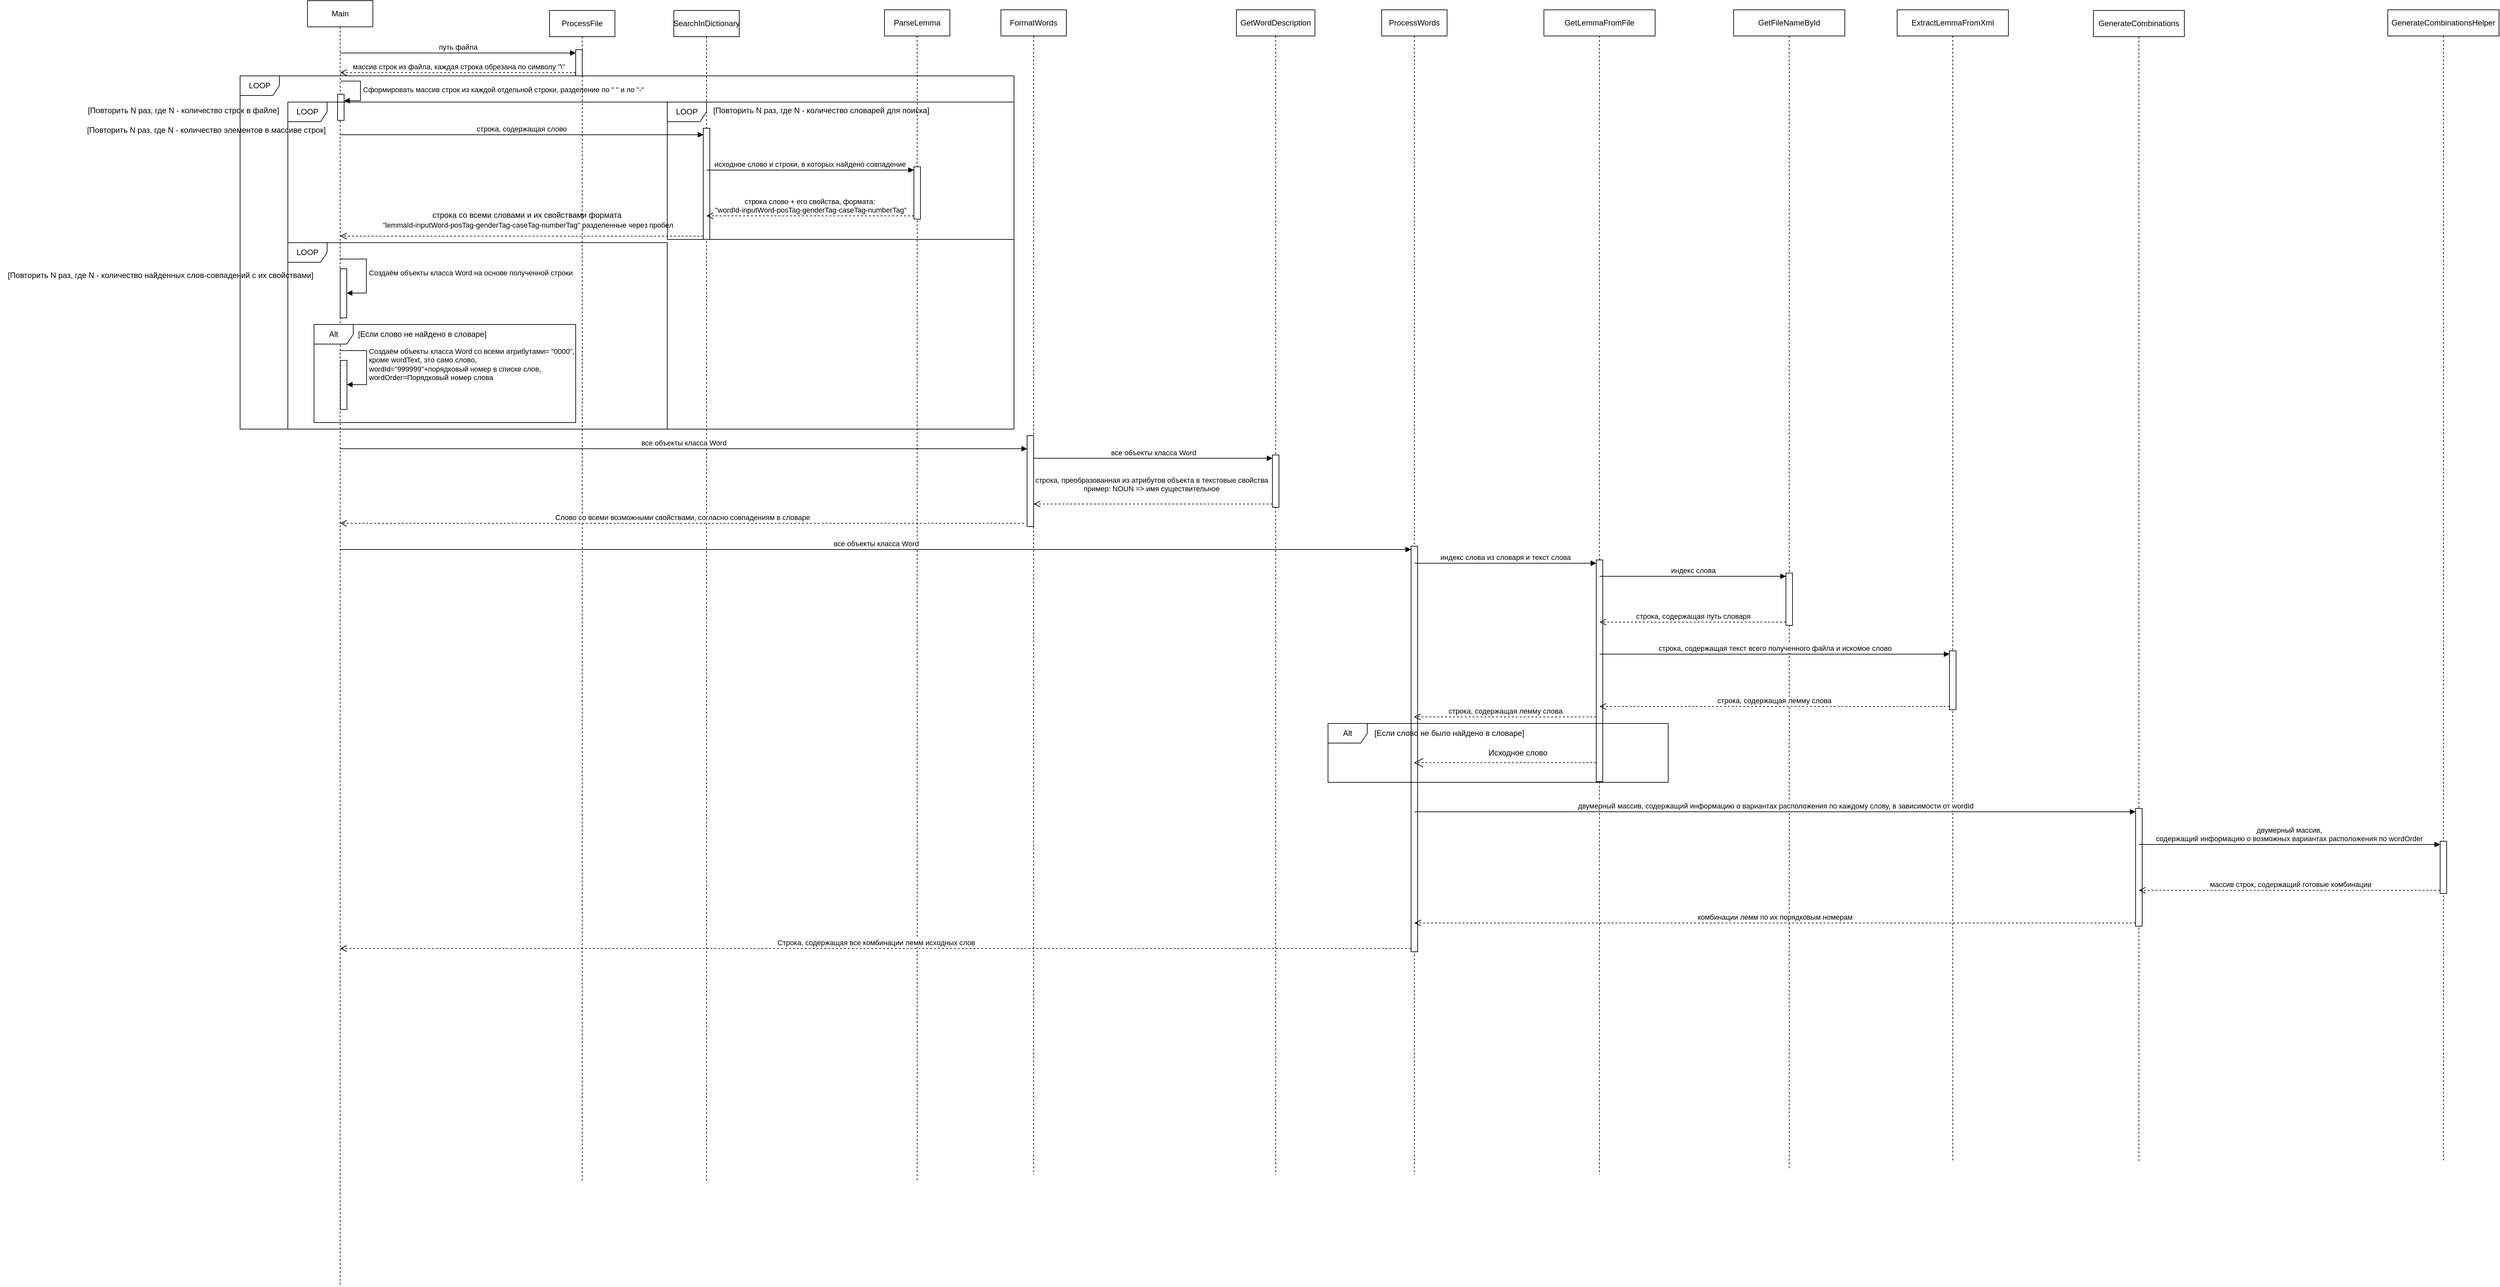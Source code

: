 <mxfile version="27.1.4">
  <diagram name="Страница — 1" id="jLnOedMRefn1-FSvZcaY">
    <mxGraphModel dx="2299" dy="821" grid="1" gridSize="10" guides="1" tooltips="1" connect="1" arrows="1" fold="1" page="1" pageScale="1" pageWidth="827" pageHeight="1169" math="0" shadow="0">
      <root>
        <mxCell id="0" />
        <mxCell id="1" parent="0" />
        <mxCell id="mPj6bC7QtBjY4IhfVBW--17" value="Main" style="shape=umlLifeline;perimeter=lifelinePerimeter;whiteSpace=wrap;html=1;container=1;dropTarget=0;collapsible=0;recursiveResize=0;outlineConnect=0;portConstraint=eastwest;newEdgeStyle={&quot;curved&quot;:0,&quot;rounded&quot;:0};" vertex="1" parent="1">
          <mxGeometry x="-310" y="15" width="100" height="1965" as="geometry" />
        </mxCell>
        <mxCell id="mPj6bC7QtBjY4IhfVBW--47" value="" style="html=1;points=[[0,0,0,0,5],[0,1,0,0,-5],[1,0,0,0,5],[1,1,0,0,-5]];perimeter=orthogonalPerimeter;outlineConnect=0;targetShapes=umlLifeline;portConstraint=eastwest;newEdgeStyle={&quot;curved&quot;:0,&quot;rounded&quot;:0};" vertex="1" parent="mPj6bC7QtBjY4IhfVBW--17">
          <mxGeometry x="50" y="409.96" width="10" height="75" as="geometry" />
        </mxCell>
        <mxCell id="mPj6bC7QtBjY4IhfVBW--48" value="Создаём объекты класса Word на основе полученной строки" style="html=1;align=left;spacingLeft=2;endArrow=block;rounded=0;edgeStyle=orthogonalEdgeStyle;curved=0;rounded=0;" edge="1" target="mPj6bC7QtBjY4IhfVBW--47" parent="mPj6bC7QtBjY4IhfVBW--17">
          <mxGeometry relative="1" as="geometry">
            <mxPoint x="49.7" y="395" as="sourcePoint" />
            <Array as="points">
              <mxPoint x="90" y="395" />
              <mxPoint x="90" y="447" />
            </Array>
          </mxGeometry>
        </mxCell>
        <mxCell id="mPj6bC7QtBjY4IhfVBW--56" value="" style="html=1;points=[[0,0,0,0,5],[0,1,0,0,-5],[1,0,0,0,5],[1,1,0,0,-5]];perimeter=orthogonalPerimeter;outlineConnect=0;targetShapes=umlLifeline;portConstraint=eastwest;newEdgeStyle={&quot;curved&quot;:0,&quot;rounded&quot;:0};" vertex="1" parent="mPj6bC7QtBjY4IhfVBW--17">
          <mxGeometry x="50.3" y="549.96" width="10" height="75" as="geometry" />
        </mxCell>
        <mxCell id="mPj6bC7QtBjY4IhfVBW--57" value="Создаём объекты класса Word со всеми атрибутами= &quot;0000&quot;, &lt;br&gt;кроме wordText, это само слово,&amp;nbsp;&lt;br&gt;wordId=&quot;999999&quot;+порядковый номер в списке слов,&lt;br&gt;wordOrder=Порядковый номер слова" style="html=1;align=left;spacingLeft=2;endArrow=block;rounded=0;edgeStyle=orthogonalEdgeStyle;curved=0;rounded=0;" edge="1" parent="mPj6bC7QtBjY4IhfVBW--17" target="mPj6bC7QtBjY4IhfVBW--56">
          <mxGeometry relative="1" as="geometry">
            <mxPoint x="50" y="535" as="sourcePoint" />
            <Array as="points">
              <mxPoint x="90.3" y="535" />
              <mxPoint x="90.3" y="587" />
            </Array>
          </mxGeometry>
        </mxCell>
        <mxCell id="mPj6bC7QtBjY4IhfVBW--94" value="" style="html=1;points=[[0,0,0,0,5],[0,1,0,0,-5],[1,0,0,0,5],[1,1,0,0,-5]];perimeter=orthogonalPerimeter;outlineConnect=0;targetShapes=umlLifeline;portConstraint=eastwest;newEdgeStyle={&quot;curved&quot;:0,&quot;rounded&quot;:0};" vertex="1" parent="mPj6bC7QtBjY4IhfVBW--17">
          <mxGeometry x="46" y="143" width="10" height="40" as="geometry" />
        </mxCell>
        <mxCell id="mPj6bC7QtBjY4IhfVBW--95" value="Сформировать массив строк из каждой отдельной строки, разделение по &quot; &quot; и по &quot;-&quot;" style="html=1;align=left;spacingLeft=2;endArrow=block;rounded=0;edgeStyle=orthogonalEdgeStyle;curved=0;rounded=0;" edge="1" target="mPj6bC7QtBjY4IhfVBW--94" parent="mPj6bC7QtBjY4IhfVBW--17">
          <mxGeometry relative="1" as="geometry">
            <mxPoint x="51" y="123" as="sourcePoint" />
            <Array as="points">
              <mxPoint x="81" y="153" />
            </Array>
          </mxGeometry>
        </mxCell>
        <mxCell id="mPj6bC7QtBjY4IhfVBW--18" value="ProcessFile" style="shape=umlLifeline;perimeter=lifelinePerimeter;whiteSpace=wrap;html=1;container=1;dropTarget=0;collapsible=0;recursiveResize=0;outlineConnect=0;portConstraint=eastwest;newEdgeStyle={&quot;curved&quot;:0,&quot;rounded&quot;:0};" vertex="1" parent="1">
          <mxGeometry x="60" y="30" width="100" height="1790" as="geometry" />
        </mxCell>
        <mxCell id="mPj6bC7QtBjY4IhfVBW--33" value="" style="html=1;points=[[0,0,0,0,5],[0,1,0,0,-5],[1,0,0,0,5],[1,1,0,0,-5]];perimeter=orthogonalPerimeter;outlineConnect=0;targetShapes=umlLifeline;portConstraint=eastwest;newEdgeStyle={&quot;curved&quot;:0,&quot;rounded&quot;:0};" vertex="1" parent="mPj6bC7QtBjY4IhfVBW--18">
          <mxGeometry x="40" y="60" width="10" height="40" as="geometry" />
        </mxCell>
        <mxCell id="mPj6bC7QtBjY4IhfVBW--19" value="SearchInDictionary" style="shape=umlLifeline;perimeter=lifelinePerimeter;whiteSpace=wrap;html=1;container=1;dropTarget=0;collapsible=0;recursiveResize=0;outlineConnect=0;portConstraint=eastwest;newEdgeStyle={&quot;curved&quot;:0,&quot;rounded&quot;:0};" vertex="1" parent="1">
          <mxGeometry x="250" y="30" width="100" height="1790" as="geometry" />
        </mxCell>
        <mxCell id="mPj6bC7QtBjY4IhfVBW--44" value="" style="html=1;points=[[0,0,0,0,5],[0,1,0,0,-5],[1,0,0,0,5],[1,1,0,0,-5]];perimeter=orthogonalPerimeter;outlineConnect=0;targetShapes=umlLifeline;portConstraint=eastwest;newEdgeStyle={&quot;curved&quot;:0,&quot;rounded&quot;:0};" vertex="1" parent="mPj6bC7QtBjY4IhfVBW--19">
          <mxGeometry x="45" y="180" width="10" height="170" as="geometry" />
        </mxCell>
        <mxCell id="mPj6bC7QtBjY4IhfVBW--20" value="ParseLemma" style="shape=umlLifeline;perimeter=lifelinePerimeter;whiteSpace=wrap;html=1;container=1;dropTarget=0;collapsible=0;recursiveResize=0;outlineConnect=0;portConstraint=eastwest;newEdgeStyle={&quot;curved&quot;:0,&quot;rounded&quot;:0};" vertex="1" parent="1">
          <mxGeometry x="572" y="29" width="100" height="1791" as="geometry" />
        </mxCell>
        <mxCell id="mPj6bC7QtBjY4IhfVBW--40" value="" style="html=1;points=[[0,0,0,0,5],[0,1,0,0,-5],[1,0,0,0,5],[1,1,0,0,-5]];perimeter=orthogonalPerimeter;outlineConnect=0;targetShapes=umlLifeline;portConstraint=eastwest;newEdgeStyle={&quot;curved&quot;:0,&quot;rounded&quot;:0};" vertex="1" parent="mPj6bC7QtBjY4IhfVBW--20">
          <mxGeometry x="45" y="240" width="10" height="80" as="geometry" />
        </mxCell>
        <mxCell id="mPj6bC7QtBjY4IhfVBW--21" value="FormatWords" style="shape=umlLifeline;perimeter=lifelinePerimeter;whiteSpace=wrap;html=1;container=1;dropTarget=0;collapsible=0;recursiveResize=0;outlineConnect=0;portConstraint=eastwest;newEdgeStyle={&quot;curved&quot;:0,&quot;rounded&quot;:0};" vertex="1" parent="1">
          <mxGeometry x="750" y="29" width="100" height="1781" as="geometry" />
        </mxCell>
        <mxCell id="mPj6bC7QtBjY4IhfVBW--61" value="" style="html=1;points=[[0,0,0,0,5],[0,1,0,0,-5],[1,0,0,0,5],[1,1,0,0,-5]];perimeter=orthogonalPerimeter;outlineConnect=0;targetShapes=umlLifeline;portConstraint=eastwest;newEdgeStyle={&quot;curved&quot;:0,&quot;rounded&quot;:0};" vertex="1" parent="mPj6bC7QtBjY4IhfVBW--21">
          <mxGeometry x="40" y="651" width="10" height="139" as="geometry" />
        </mxCell>
        <mxCell id="mPj6bC7QtBjY4IhfVBW--63" value="Слово со всеми возможными свойствами, согласно совпадениям в словаре" style="html=1;verticalAlign=bottom;endArrow=open;dashed=1;endSize=8;curved=0;rounded=0;exitX=0;exitY=1;exitDx=0;exitDy=-5;" edge="1" parent="mPj6bC7QtBjY4IhfVBW--21" target="mPj6bC7QtBjY4IhfVBW--17">
          <mxGeometry relative="1" as="geometry">
            <mxPoint x="-75" y="895" as="targetPoint" />
            <mxPoint x="35" y="785.0" as="sourcePoint" />
          </mxGeometry>
        </mxCell>
        <mxCell id="mPj6bC7QtBjY4IhfVBW--22" value="GetWordDescription" style="shape=umlLifeline;perimeter=lifelinePerimeter;whiteSpace=wrap;html=1;container=1;dropTarget=0;collapsible=0;recursiveResize=0;outlineConnect=0;portConstraint=eastwest;newEdgeStyle={&quot;curved&quot;:0,&quot;rounded&quot;:0};" vertex="1" parent="1">
          <mxGeometry x="1110" y="29" width="120" height="1781" as="geometry" />
        </mxCell>
        <mxCell id="mPj6bC7QtBjY4IhfVBW--64" value="" style="html=1;points=[[0,0,0,0,5],[0,1,0,0,-5],[1,0,0,0,5],[1,1,0,0,-5]];perimeter=orthogonalPerimeter;outlineConnect=0;targetShapes=umlLifeline;portConstraint=eastwest;newEdgeStyle={&quot;curved&quot;:0,&quot;rounded&quot;:0};" vertex="1" parent="mPj6bC7QtBjY4IhfVBW--22">
          <mxGeometry x="55" y="680.5" width="10" height="80" as="geometry" />
        </mxCell>
        <mxCell id="mPj6bC7QtBjY4IhfVBW--23" value="ProcessWords" style="shape=umlLifeline;perimeter=lifelinePerimeter;whiteSpace=wrap;html=1;container=1;dropTarget=0;collapsible=0;recursiveResize=0;outlineConnect=0;portConstraint=eastwest;newEdgeStyle={&quot;curved&quot;:0,&quot;rounded&quot;:0};" vertex="1" parent="1">
          <mxGeometry x="1332" y="29" width="100" height="1781" as="geometry" />
        </mxCell>
        <mxCell id="mPj6bC7QtBjY4IhfVBW--67" value="" style="html=1;points=[[0,0,0,0,5],[0,1,0,0,-5],[1,0,0,0,5],[1,1,0,0,-5]];perimeter=orthogonalPerimeter;outlineConnect=0;targetShapes=umlLifeline;portConstraint=eastwest;newEdgeStyle={&quot;curved&quot;:0,&quot;rounded&quot;:0};" vertex="1" parent="mPj6bC7QtBjY4IhfVBW--23">
          <mxGeometry x="45" y="820" width="10" height="620" as="geometry" />
        </mxCell>
        <mxCell id="mPj6bC7QtBjY4IhfVBW--24" value="GenerateCombinations" style="shape=umlLifeline;perimeter=lifelinePerimeter;whiteSpace=wrap;html=1;container=1;dropTarget=0;collapsible=0;recursiveResize=0;outlineConnect=0;portConstraint=eastwest;newEdgeStyle={&quot;curved&quot;:0,&quot;rounded&quot;:0};" vertex="1" parent="1">
          <mxGeometry x="2420" y="30" width="139" height="1760" as="geometry" />
        </mxCell>
        <mxCell id="mPj6bC7QtBjY4IhfVBW--79" value="" style="html=1;points=[[0,0,0,0,5],[0,1,0,0,-5],[1,0,0,0,5],[1,1,0,0,-5]];perimeter=orthogonalPerimeter;outlineConnect=0;targetShapes=umlLifeline;portConstraint=eastwest;newEdgeStyle={&quot;curved&quot;:0,&quot;rounded&quot;:0};" vertex="1" parent="mPj6bC7QtBjY4IhfVBW--24">
          <mxGeometry x="64.5" y="1220" width="10" height="180" as="geometry" />
        </mxCell>
        <mxCell id="mPj6bC7QtBjY4IhfVBW--25" value="GenerateCombinationsHelper" style="shape=umlLifeline;perimeter=lifelinePerimeter;whiteSpace=wrap;html=1;container=1;dropTarget=0;collapsible=0;recursiveResize=0;outlineConnect=0;portConstraint=eastwest;newEdgeStyle={&quot;curved&quot;:0,&quot;rounded&quot;:0};" vertex="1" parent="1">
          <mxGeometry x="2870" y="29" width="170" height="1761" as="geometry" />
        </mxCell>
        <mxCell id="mPj6bC7QtBjY4IhfVBW--82" value="" style="html=1;points=[[0,0,0,0,5],[0,1,0,0,-5],[1,0,0,0,5],[1,1,0,0,-5]];perimeter=orthogonalPerimeter;outlineConnect=0;targetShapes=umlLifeline;portConstraint=eastwest;newEdgeStyle={&quot;curved&quot;:0,&quot;rounded&quot;:0};" vertex="1" parent="mPj6bC7QtBjY4IhfVBW--25">
          <mxGeometry x="80" y="1271" width="10" height="80" as="geometry" />
        </mxCell>
        <mxCell id="mPj6bC7QtBjY4IhfVBW--26" value="GetLemmaFromFile" style="shape=umlLifeline;perimeter=lifelinePerimeter;whiteSpace=wrap;html=1;container=1;dropTarget=0;collapsible=0;recursiveResize=0;outlineConnect=0;portConstraint=eastwest;newEdgeStyle={&quot;curved&quot;:0,&quot;rounded&quot;:0};" vertex="1" parent="1">
          <mxGeometry x="1580" y="29" width="170" height="1781" as="geometry" />
        </mxCell>
        <mxCell id="mPj6bC7QtBjY4IhfVBW--70" value="" style="html=1;points=[[0,0,0,0,5],[0,1,0,0,-5],[1,0,0,0,5],[1,1,0,0,-5]];perimeter=orthogonalPerimeter;outlineConnect=0;targetShapes=umlLifeline;portConstraint=eastwest;newEdgeStyle={&quot;curved&quot;:0,&quot;rounded&quot;:0};" vertex="1" parent="mPj6bC7QtBjY4IhfVBW--26">
          <mxGeometry x="80" y="841" width="10" height="339" as="geometry" />
        </mxCell>
        <mxCell id="mPj6bC7QtBjY4IhfVBW--27" value="GetFileNameById" style="shape=umlLifeline;perimeter=lifelinePerimeter;whiteSpace=wrap;html=1;container=1;dropTarget=0;collapsible=0;recursiveResize=0;outlineConnect=0;portConstraint=eastwest;newEdgeStyle={&quot;curved&quot;:0,&quot;rounded&quot;:0};" vertex="1" parent="1">
          <mxGeometry x="1870" y="29" width="170" height="1771" as="geometry" />
        </mxCell>
        <mxCell id="mPj6bC7QtBjY4IhfVBW--73" value="" style="html=1;points=[[0,0,0,0,5],[0,1,0,0,-5],[1,0,0,0,5],[1,1,0,0,-5]];perimeter=orthogonalPerimeter;outlineConnect=0;targetShapes=umlLifeline;portConstraint=eastwest;newEdgeStyle={&quot;curved&quot;:0,&quot;rounded&quot;:0};" vertex="1" parent="mPj6bC7QtBjY4IhfVBW--27">
          <mxGeometry x="80" y="861" width="10" height="80" as="geometry" />
        </mxCell>
        <mxCell id="mPj6bC7QtBjY4IhfVBW--30" value="ExtractLemmaFromXml" style="shape=umlLifeline;perimeter=lifelinePerimeter;whiteSpace=wrap;html=1;container=1;dropTarget=0;collapsible=0;recursiveResize=0;outlineConnect=0;portConstraint=eastwest;newEdgeStyle={&quot;curved&quot;:0,&quot;rounded&quot;:0};" vertex="1" parent="1">
          <mxGeometry x="2120" y="29" width="170" height="1761" as="geometry" />
        </mxCell>
        <mxCell id="mPj6bC7QtBjY4IhfVBW--76" value="" style="html=1;points=[[0,0,0,0,5],[0,1,0,0,-5],[1,0,0,0,5],[1,1,0,0,-5]];perimeter=orthogonalPerimeter;outlineConnect=0;targetShapes=umlLifeline;portConstraint=eastwest;newEdgeStyle={&quot;curved&quot;:0,&quot;rounded&quot;:0};" vertex="1" parent="mPj6bC7QtBjY4IhfVBW--30">
          <mxGeometry x="80" y="980" width="10" height="90" as="geometry" />
        </mxCell>
        <mxCell id="mPj6bC7QtBjY4IhfVBW--34" value="путь файла" style="html=1;verticalAlign=bottom;endArrow=block;curved=0;rounded=0;entryX=0;entryY=0;entryDx=0;entryDy=5;" edge="1" target="mPj6bC7QtBjY4IhfVBW--33" parent="1" source="mPj6bC7QtBjY4IhfVBW--17">
          <mxGeometry relative="1" as="geometry">
            <mxPoint x="30" y="95" as="sourcePoint" />
          </mxGeometry>
        </mxCell>
        <mxCell id="mPj6bC7QtBjY4IhfVBW--35" value="массив строк из файла, каждая строка обрезана по символу &quot;\&quot;" style="html=1;verticalAlign=bottom;endArrow=open;dashed=1;endSize=8;curved=0;rounded=0;exitX=0;exitY=1;exitDx=0;exitDy=-5;" edge="1" source="mPj6bC7QtBjY4IhfVBW--33" parent="1" target="mPj6bC7QtBjY4IhfVBW--17">
          <mxGeometry x="-0.003" relative="1" as="geometry">
            <mxPoint x="30" y="165" as="targetPoint" />
            <mxPoint as="offset" />
          </mxGeometry>
        </mxCell>
        <mxCell id="mPj6bC7QtBjY4IhfVBW--41" value="исходное слово и строки, в которых найдено совпадение" style="html=1;verticalAlign=bottom;endArrow=block;curved=0;rounded=0;entryX=0;entryY=0;entryDx=0;entryDy=5;" edge="1" target="mPj6bC7QtBjY4IhfVBW--40" parent="1" source="mPj6bC7QtBjY4IhfVBW--19">
          <mxGeometry x="-0.004" relative="1" as="geometry">
            <mxPoint x="415" y="285" as="sourcePoint" />
            <mxPoint as="offset" />
          </mxGeometry>
        </mxCell>
        <mxCell id="mPj6bC7QtBjY4IhfVBW--42" value="строка слово + его свойства, формата:&amp;nbsp;&lt;br&gt;&quot;wordId-inputWord-posTag-genderTag-caseTag-numberTag&quot;" style="html=1;verticalAlign=bottom;endArrow=open;dashed=1;endSize=8;curved=0;rounded=0;exitX=0;exitY=1;exitDx=0;exitDy=-5;" edge="1" source="mPj6bC7QtBjY4IhfVBW--40" parent="1" target="mPj6bC7QtBjY4IhfVBW--19">
          <mxGeometry x="0.001" relative="1" as="geometry">
            <mxPoint x="410" y="345" as="targetPoint" />
            <mxPoint as="offset" />
          </mxGeometry>
        </mxCell>
        <mxCell id="mPj6bC7QtBjY4IhfVBW--45" value="строка, содержащая слово" style="html=1;verticalAlign=bottom;endArrow=block;curved=0;rounded=0;entryX=0;entryY=0;entryDx=0;entryDy=5;" edge="1" parent="1">
          <mxGeometry relative="1" as="geometry">
            <mxPoint x="-260.001" y="220" as="sourcePoint" />
            <mxPoint x="295.24" y="220" as="targetPoint" />
            <Array as="points">
              <mxPoint x="20.24" y="220" />
            </Array>
          </mxGeometry>
        </mxCell>
        <mxCell id="mPj6bC7QtBjY4IhfVBW--46" value="" style="html=1;verticalAlign=bottom;endArrow=open;dashed=1;endSize=8;curved=0;rounded=0;exitX=0;exitY=1;exitDx=0;exitDy=-5;" edge="1" source="mPj6bC7QtBjY4IhfVBW--44" parent="1" target="mPj6bC7QtBjY4IhfVBW--17">
          <mxGeometry x="-0.0" relative="1" as="geometry">
            <mxPoint x="225" y="275" as="targetPoint" />
            <mxPoint as="offset" />
          </mxGeometry>
        </mxCell>
        <mxCell id="mPj6bC7QtBjY4IhfVBW--52" value="строка со всеми словами и их свойствами формата&lt;br&gt;&amp;nbsp;&lt;span style=&quot;font-size: 11px; background-color: rgb(255, 255, 255);&quot;&gt;&quot;lemmaId-inputWord-posTag-genderTag-caseTag-numberTag&quot; разделенные через пробел&lt;/span&gt;" style="text;html=1;align=center;verticalAlign=middle;resizable=0;points=[];autosize=1;strokeColor=none;fillColor=none;" vertex="1" parent="1">
          <mxGeometry x="-210" y="330" width="470" height="40" as="geometry" />
        </mxCell>
        <mxCell id="mPj6bC7QtBjY4IhfVBW--54" value="Alt" style="shape=umlFrame;whiteSpace=wrap;html=1;pointerEvents=0;" vertex="1" parent="1">
          <mxGeometry x="-300" y="510" width="400" height="150" as="geometry" />
        </mxCell>
        <mxCell id="mPj6bC7QtBjY4IhfVBW--55" value="[Если слово не найдено в словаре]" style="text;html=1;align=center;verticalAlign=middle;resizable=0;points=[];autosize=1;strokeColor=none;fillColor=none;" vertex="1" parent="1">
          <mxGeometry x="-245" y="510" width="220" height="30" as="geometry" />
        </mxCell>
        <mxCell id="mPj6bC7QtBjY4IhfVBW--62" value="все объекты класса Word" style="html=1;verticalAlign=bottom;endArrow=block;curved=0;rounded=0;entryX=0;entryY=0;entryDx=0;entryDy=5;" edge="1" parent="1">
          <mxGeometry relative="1" as="geometry">
            <mxPoint x="-260.553" y="700" as="sourcePoint" />
            <mxPoint x="790" y="700" as="targetPoint" />
          </mxGeometry>
        </mxCell>
        <mxCell id="mPj6bC7QtBjY4IhfVBW--65" value="все объекты класса Word" style="html=1;verticalAlign=bottom;endArrow=block;curved=0;rounded=0;entryX=0;entryY=0;entryDx=0;entryDy=5;" edge="1" target="mPj6bC7QtBjY4IhfVBW--64" parent="1" source="mPj6bC7QtBjY4IhfVBW--61">
          <mxGeometry relative="1" as="geometry">
            <mxPoint x="900" y="725" as="sourcePoint" />
          </mxGeometry>
        </mxCell>
        <mxCell id="mPj6bC7QtBjY4IhfVBW--66" value="строка, преобразованная из атрибутов объекта в текстовые свойства&lt;br&gt;пример: NOUN =&amp;gt; имя существительное" style="html=1;verticalAlign=bottom;endArrow=open;dashed=1;endSize=8;curved=0;rounded=0;exitX=0;exitY=1;exitDx=0;exitDy=-5;" edge="1" source="mPj6bC7QtBjY4IhfVBW--64" parent="1" target="mPj6bC7QtBjY4IhfVBW--21">
          <mxGeometry x="0.014" y="-15" relative="1" as="geometry">
            <mxPoint x="900" y="795" as="targetPoint" />
            <mxPoint as="offset" />
          </mxGeometry>
        </mxCell>
        <mxCell id="mPj6bC7QtBjY4IhfVBW--68" value="все объекты класса Word" style="html=1;verticalAlign=bottom;endArrow=block;curved=0;rounded=0;entryX=0;entryY=0;entryDx=0;entryDy=5;" edge="1" target="mPj6bC7QtBjY4IhfVBW--67" parent="1" source="mPj6bC7QtBjY4IhfVBW--17">
          <mxGeometry relative="1" as="geometry">
            <mxPoint x="1300" y="835" as="sourcePoint" />
          </mxGeometry>
        </mxCell>
        <mxCell id="mPj6bC7QtBjY4IhfVBW--69" value="Строка, содержащая все комбинации лемм исходных слов" style="html=1;verticalAlign=bottom;endArrow=open;dashed=1;endSize=8;curved=0;rounded=0;exitX=0;exitY=1;exitDx=0;exitDy=-5;" edge="1" source="mPj6bC7QtBjY4IhfVBW--67" parent="1" target="mPj6bC7QtBjY4IhfVBW--17">
          <mxGeometry relative="1" as="geometry">
            <mxPoint x="1300" y="905" as="targetPoint" />
          </mxGeometry>
        </mxCell>
        <mxCell id="mPj6bC7QtBjY4IhfVBW--71" value="индекс слова из словаря и текст слова" style="html=1;verticalAlign=bottom;endArrow=block;curved=0;rounded=0;entryX=0;entryY=0;entryDx=0;entryDy=5;" edge="1" target="mPj6bC7QtBjY4IhfVBW--70" parent="1" source="mPj6bC7QtBjY4IhfVBW--23">
          <mxGeometry relative="1" as="geometry">
            <mxPoint x="2052" y="875" as="sourcePoint" />
          </mxGeometry>
        </mxCell>
        <mxCell id="mPj6bC7QtBjY4IhfVBW--72" value="строка, содержащая лемму слова" style="html=1;verticalAlign=bottom;endArrow=open;dashed=1;endSize=8;curved=0;rounded=0;exitX=0;exitY=1;exitDx=0;exitDy=-5;" edge="1" parent="1">
          <mxGeometry relative="1" as="geometry">
            <mxPoint x="1381.324" y="1110.0" as="targetPoint" />
            <mxPoint x="1660" y="1110.0" as="sourcePoint" />
          </mxGeometry>
        </mxCell>
        <mxCell id="mPj6bC7QtBjY4IhfVBW--74" value="индекс слова" style="html=1;verticalAlign=bottom;endArrow=block;curved=0;rounded=0;entryX=0;entryY=0;entryDx=0;entryDy=5;" edge="1" target="mPj6bC7QtBjY4IhfVBW--73" parent="1" source="mPj6bC7QtBjY4IhfVBW--26">
          <mxGeometry relative="1" as="geometry">
            <mxPoint x="2282" y="895" as="sourcePoint" />
          </mxGeometry>
        </mxCell>
        <mxCell id="mPj6bC7QtBjY4IhfVBW--75" value="строка, содержащая путь словаря" style="html=1;verticalAlign=bottom;endArrow=open;dashed=1;endSize=8;curved=0;rounded=0;exitX=0;exitY=1;exitDx=0;exitDy=-5;" edge="1" source="mPj6bC7QtBjY4IhfVBW--73" parent="1" target="mPj6bC7QtBjY4IhfVBW--26">
          <mxGeometry relative="1" as="geometry">
            <mxPoint x="2282" y="965" as="targetPoint" />
          </mxGeometry>
        </mxCell>
        <mxCell id="mPj6bC7QtBjY4IhfVBW--77" value="строка, содержащая текст всего полученного файла и искомое слово" style="html=1;verticalAlign=bottom;endArrow=block;curved=0;rounded=0;entryX=0;entryY=0;entryDx=0;entryDy=5;" edge="1" target="mPj6bC7QtBjY4IhfVBW--76" parent="1" source="mPj6bC7QtBjY4IhfVBW--26">
          <mxGeometry relative="1" as="geometry">
            <mxPoint x="2532" y="995" as="sourcePoint" />
          </mxGeometry>
        </mxCell>
        <mxCell id="mPj6bC7QtBjY4IhfVBW--78" value="строка, содержащая лемму слова" style="html=1;verticalAlign=bottom;endArrow=open;dashed=1;endSize=8;curved=0;rounded=0;exitX=0;exitY=1;exitDx=0;exitDy=-5;" edge="1" source="mPj6bC7QtBjY4IhfVBW--76" parent="1" target="mPj6bC7QtBjY4IhfVBW--26">
          <mxGeometry x="0.001" relative="1" as="geometry">
            <mxPoint x="2532" y="1065" as="targetPoint" />
            <mxPoint as="offset" />
          </mxGeometry>
        </mxCell>
        <mxCell id="mPj6bC7QtBjY4IhfVBW--80" value="двумерный массив, содержащий информацию о вариантах расположения по каждому слову, в зависимости от wordId" style="html=1;verticalAlign=bottom;endArrow=block;curved=0;rounded=0;entryX=0;entryY=0;entryDx=0;entryDy=5;" edge="1" target="mPj6bC7QtBjY4IhfVBW--79" parent="1" source="mPj6bC7QtBjY4IhfVBW--23">
          <mxGeometry x="-0.0" relative="1" as="geometry">
            <mxPoint x="2415" y="1135" as="sourcePoint" />
            <mxPoint as="offset" />
          </mxGeometry>
        </mxCell>
        <mxCell id="mPj6bC7QtBjY4IhfVBW--81" value="комбинации лемм по их порядковым номерам" style="html=1;verticalAlign=bottom;endArrow=open;dashed=1;endSize=8;curved=0;rounded=0;exitX=0;exitY=1;exitDx=0;exitDy=-5;" edge="1" source="mPj6bC7QtBjY4IhfVBW--79" parent="1" target="mPj6bC7QtBjY4IhfVBW--23">
          <mxGeometry relative="1" as="geometry">
            <mxPoint x="2415" y="1205" as="targetPoint" />
          </mxGeometry>
        </mxCell>
        <mxCell id="mPj6bC7QtBjY4IhfVBW--83" value="двумерный массив, &lt;br&gt;содержащий информацию о возможных вариантах расположения по wordOrder" style="html=1;verticalAlign=bottom;endArrow=block;curved=0;rounded=0;entryX=0;entryY=0;entryDx=0;entryDy=5;" edge="1" target="mPj6bC7QtBjY4IhfVBW--82" parent="1" source="mPj6bC7QtBjY4IhfVBW--24">
          <mxGeometry x="-0.003" relative="1" as="geometry">
            <mxPoint x="2669" y="1205" as="sourcePoint" />
            <mxPoint as="offset" />
          </mxGeometry>
        </mxCell>
        <mxCell id="mPj6bC7QtBjY4IhfVBW--84" value="массив строк, содержащий готовые комбинации" style="html=1;verticalAlign=bottom;endArrow=open;dashed=1;endSize=8;curved=0;rounded=0;exitX=0;exitY=1;exitDx=0;exitDy=-5;" edge="1" source="mPj6bC7QtBjY4IhfVBW--82" parent="1" target="mPj6bC7QtBjY4IhfVBW--24">
          <mxGeometry x="-0.003" relative="1" as="geometry">
            <mxPoint x="2669" y="1275" as="targetPoint" />
            <mxPoint as="offset" />
          </mxGeometry>
        </mxCell>
        <mxCell id="mPj6bC7QtBjY4IhfVBW--86" value="Alt" style="shape=umlFrame;whiteSpace=wrap;html=1;pointerEvents=0;" vertex="1" parent="1">
          <mxGeometry x="1250" y="1120" width="520" height="90" as="geometry" />
        </mxCell>
        <mxCell id="mPj6bC7QtBjY4IhfVBW--87" value="[Если слово не было найдено в словаре]" style="text;html=1;align=center;verticalAlign=middle;resizable=0;points=[];autosize=1;strokeColor=none;fillColor=none;" vertex="1" parent="1">
          <mxGeometry x="1310" y="1120" width="250" height="30" as="geometry" />
        </mxCell>
        <mxCell id="mPj6bC7QtBjY4IhfVBW--88" value="" style="endArrow=open;endSize=12;dashed=1;html=1;rounded=0;" edge="1" parent="1">
          <mxGeometry width="160" relative="1" as="geometry">
            <mxPoint x="1660" y="1180" as="sourcePoint" />
            <mxPoint x="1381.324" y="1180" as="targetPoint" />
          </mxGeometry>
        </mxCell>
        <mxCell id="mPj6bC7QtBjY4IhfVBW--89" value="Исходное слово" style="text;html=1;align=center;verticalAlign=middle;resizable=0;points=[];autosize=1;strokeColor=none;fillColor=none;" vertex="1" parent="1">
          <mxGeometry x="1485" y="1150" width="110" height="30" as="geometry" />
        </mxCell>
        <mxCell id="mPj6bC7QtBjY4IhfVBW--92" value="LOOP" style="shape=umlFrame;whiteSpace=wrap;html=1;pointerEvents=0;" vertex="1" parent="1">
          <mxGeometry x="-340" y="170" width="1110" height="500" as="geometry" />
        </mxCell>
        <mxCell id="mPj6bC7QtBjY4IhfVBW--93" value="[Повторить N раз, где N - количество элементов в массиве строк]" style="text;html=1;align=center;verticalAlign=middle;resizable=0;points=[];autosize=1;strokeColor=none;fillColor=none;" vertex="1" parent="1">
          <mxGeometry x="-660" y="198" width="390" height="30" as="geometry" />
        </mxCell>
        <mxCell id="mPj6bC7QtBjY4IhfVBW--96" value="LOOP" style="shape=umlFrame;whiteSpace=wrap;html=1;pointerEvents=0;" vertex="1" parent="1">
          <mxGeometry x="-413" y="130" width="1183" height="540" as="geometry" />
        </mxCell>
        <mxCell id="mPj6bC7QtBjY4IhfVBW--97" value="[Повторить N раз, где N - количество строк в файле]" style="text;html=1;align=center;verticalAlign=middle;resizable=0;points=[];autosize=1;strokeColor=none;fillColor=none;rotation=0;" vertex="1" parent="1">
          <mxGeometry x="-660" y="168" width="320" height="30" as="geometry" />
        </mxCell>
        <mxCell id="mPj6bC7QtBjY4IhfVBW--99" value="LOOP" style="shape=umlFrame;whiteSpace=wrap;html=1;pointerEvents=0;" vertex="1" parent="1">
          <mxGeometry x="240" y="170" width="530" height="210" as="geometry" />
        </mxCell>
        <mxCell id="mPj6bC7QtBjY4IhfVBW--100" value="[Повторить N раз, где N - количество словарей для поиска]" style="text;html=1;align=center;verticalAlign=middle;resizable=0;points=[];autosize=1;strokeColor=none;fillColor=none;" vertex="1" parent="1">
          <mxGeometry x="300" y="168" width="350" height="30" as="geometry" />
        </mxCell>
        <mxCell id="mPj6bC7QtBjY4IhfVBW--101" value="LOOP" style="shape=umlFrame;whiteSpace=wrap;html=1;pointerEvents=0;" vertex="1" parent="1">
          <mxGeometry x="-340" y="385" width="580" height="285" as="geometry" />
        </mxCell>
        <mxCell id="mPj6bC7QtBjY4IhfVBW--102" value="[Повторить N раз, где N - количество найденных слов-совпадений с их свойствами]" style="text;html=1;align=center;verticalAlign=middle;resizable=0;points=[];autosize=1;strokeColor=none;fillColor=none;" vertex="1" parent="1">
          <mxGeometry x="-780" y="420" width="490" height="30" as="geometry" />
        </mxCell>
      </root>
    </mxGraphModel>
  </diagram>
</mxfile>
